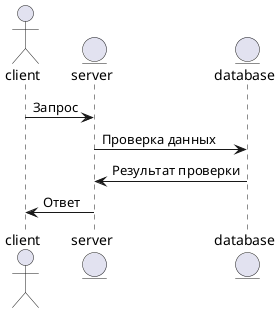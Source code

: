 @startuml client-server
actor client
entity server
entity database

client -> server: Запрос
server -> database: Проверка данных
database -> server: Результат проверки
server -> client: Ответ

@enduml